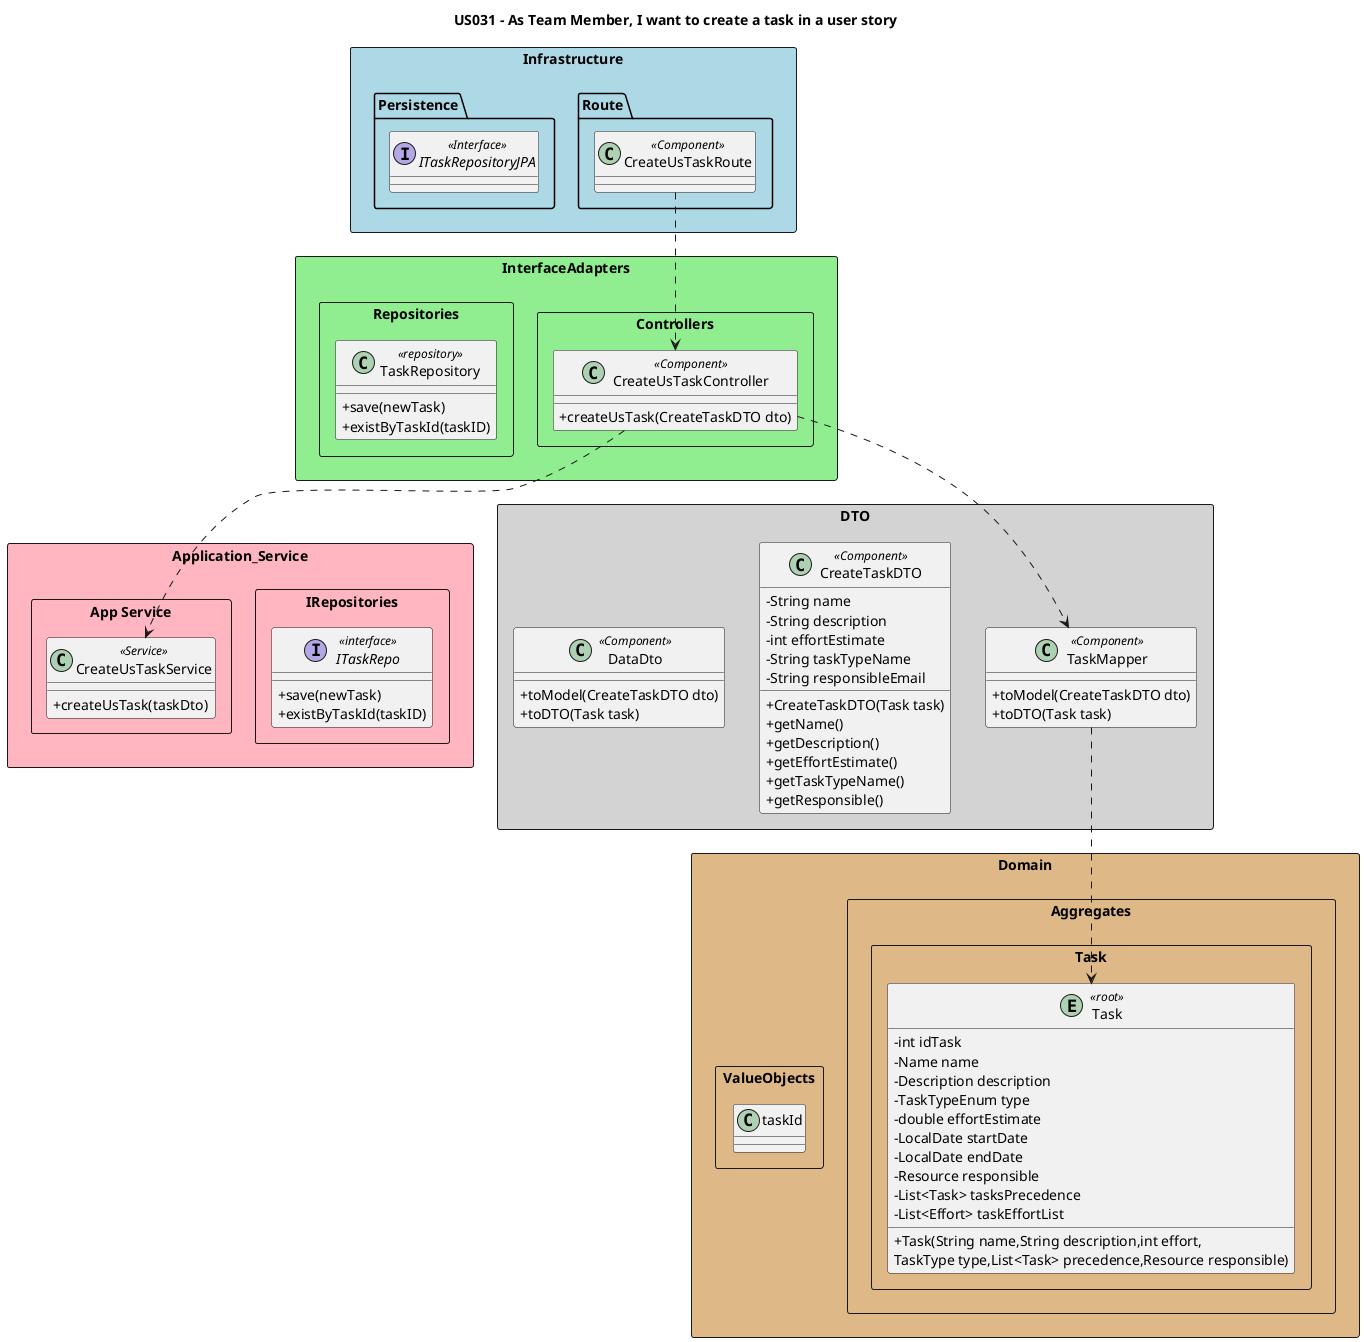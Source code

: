 @startuml
'https://plantuml.com/class-diagram

skinparam classAttributeIconSize 0
'hide circle

title US031 - As Team Member, I want to create a task in a user story

'-------------------INFRASTRUCTURE-----------------------'
package Infrastructure <<Rectangle>> #lightblue {
package "Route" {
class "CreateUsTaskRoute" as route<<Component>>{
}
}
package "Persistence" {
interface "ITaskRepositoryJPA" as jpa <<Interface>>{
}
}
}

'-------------------INTERFACE ADAPTERS-------------------'
package InterfaceAdapters <<Rectangle>> #lightgreen{
package "Controllers" <<Rectangle>> {
class "CreateUsTaskController" as ctrl <<Component>>{
+createUsTask(CreateTaskDTO dto)
}
}
package Repositories <<Rectangle>> {
class "TaskRepository" as projectRepo <<repository>> {
+save(newTask)
+existByTaskId(taskID)
}
}
}

'-------------------APPLICATION SERVICE------------------'
package Application_Service <<Rectangle>> #lightpink{
package IRepositories <<Rectangle>> {
interface "ITaskRepo" as iRepo <<interface>>{
+save(newTask)
+existByTaskId(taskID)
}
}
package "App Service" <<Rectangle>> {
class "CreateUsTaskService" as service <<Service>>{
+createUsTask(taskDto)
}
}
}

'-------------------DOMAIN-------------------------------'
package Domain <<Rectangle>> #burlywood{

package Aggregates <<Rectangle>>{

package Task <<Rectangle>>{

entity "Task" as task <<root>>{
-int idTask
-Name name
-Description description
-TaskTypeEnum type
-double effortEstimate
-LocalDate startDate
-LocalDate endDate
-Resource responsible
-List<Task> tasksPrecedence
-List<Effort> taskEffortList
+Task(String name,String description,int effort,\nTaskType type,List<Task> precedence,Resource responsible)
}

}
}
package ValueObjects <<Rectangle>>{
class taskId{
}
}
}

package DTO <<Rectangle>> #lightgray {

class "TaskMapper" as mapper <<Component>>{
+toModel(CreateTaskDTO dto)
+toDTO(Task task)
}

class CreateTaskDTO <<Component>>{
-String name
-String description
-int effortEstimate
-String taskTypeName
-String responsibleEmail
+CreateTaskDTO(Task task)
+getName()
+getDescription()
+getEffortEstimate()
+getTaskTypeName()
+getResponsible()
}

class DataDto <<Component>> {
+toModel(CreateTaskDTO dto)
+toDTO(Task task)
}
}


route .d.> ctrl

ctrl .d.> service
ctrl .d.> mapper


mapper ..> task




@enduml